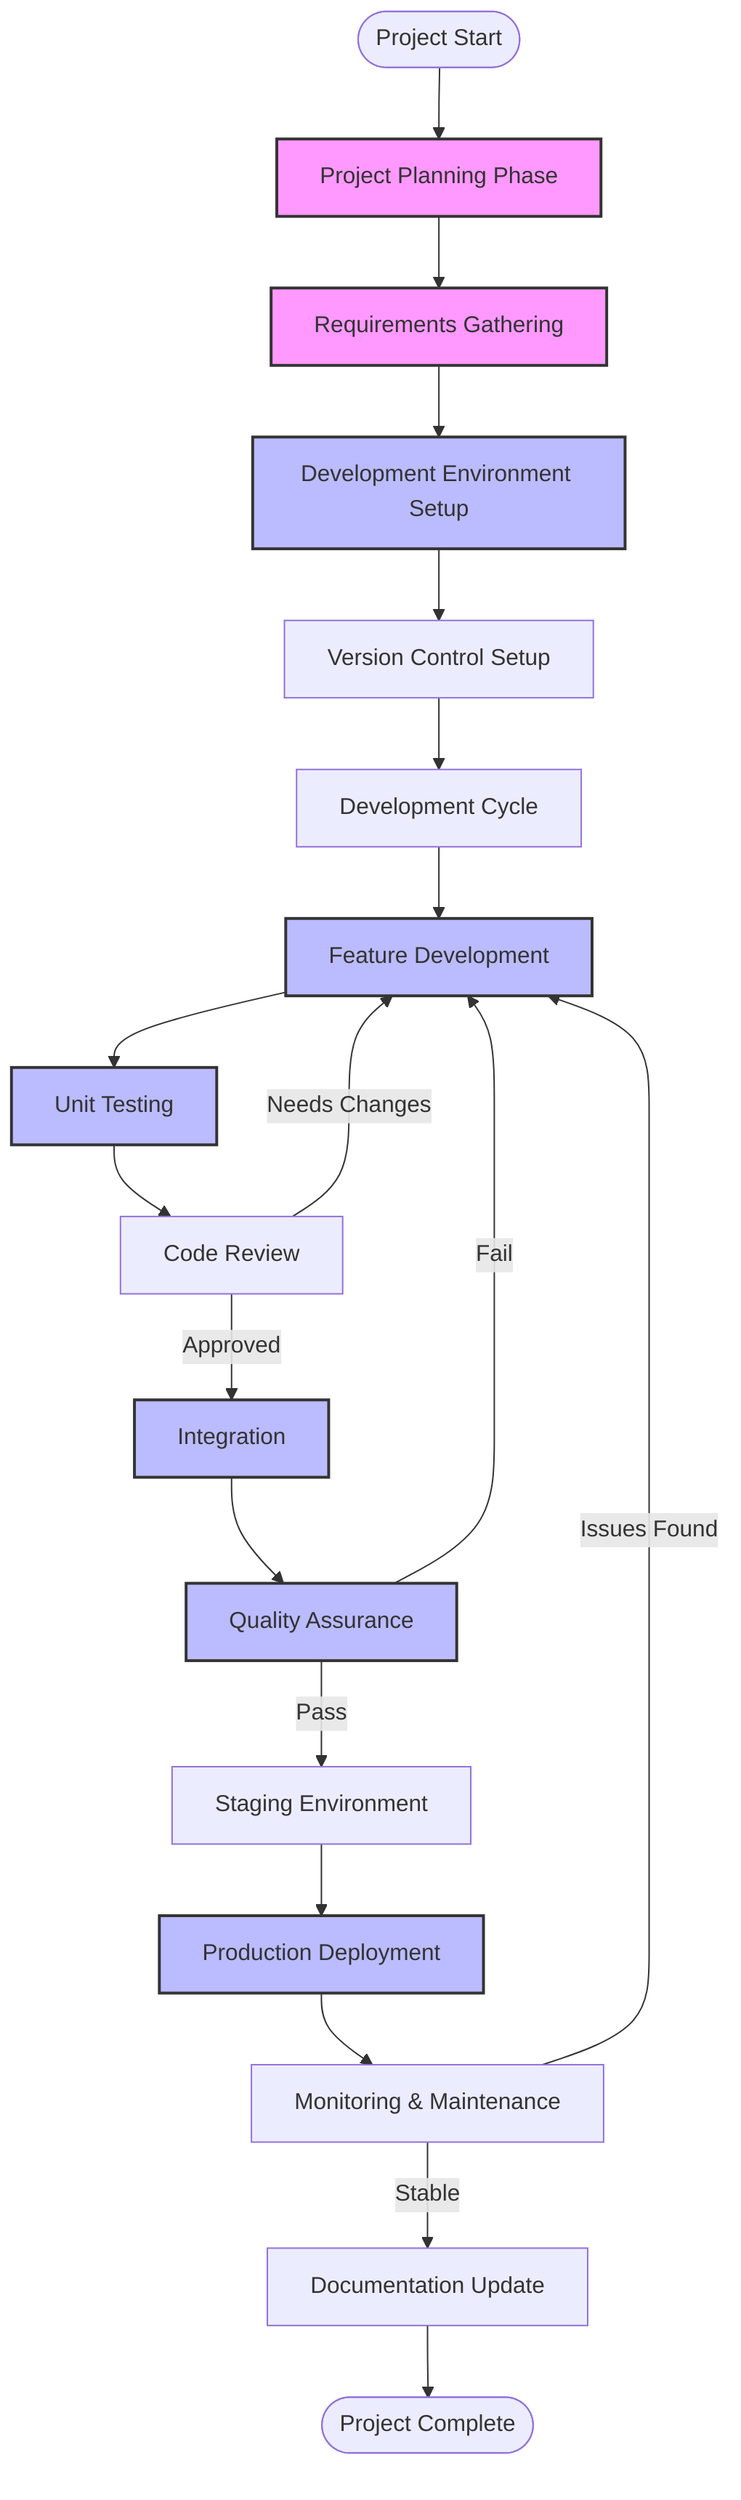flowchart TD
    %% Project Initialization
    Start([Project Start]) --> Planning[Project Planning Phase]
    Planning --> Requirements[Requirements Gathering]
    
    %% Development Setup
    Requirements --> DevSetup[Development Environment Setup]
    DevSetup --> VersionControl[Version Control Setup]
    
    %% Development Cycle
    VersionControl --> DevCycle[Development Cycle]
    
    %% Development Branch
    DevCycle --> Feature[Feature Development]
    Feature --> Testing[Unit Testing]
    Testing --> CodeReview[Code Review]
    
    %% Review Process
    CodeReview -->|Approved| Integration[Integration]
    CodeReview -->|Needs Changes| Feature
    
    %% Testing Branch
    Integration --> QA[Quality Assurance]
    QA -->|Pass| Staging[Staging Environment]
    QA -->|Fail| Feature
    
    %% Deployment
    Staging --> ProdDeploy[Production Deployment]
    
    %% Maintenance
    ProdDeploy --> Monitoring[Monitoring & Maintenance]
    Monitoring -->|Issues Found| Feature
    Monitoring -->|Stable| Documentation[Documentation Update]
    
    %% Project Completion
    Documentation --> End([Project Complete])
    
    %% Styling
    classDef phase fill:#f9f,stroke:#333,stroke-width:2px
    classDef process fill:#bbf,stroke:#333,stroke-width:2px
    class Planning,Requirements phase
    class DevSetup,Feature,Testing,Integration,QA,ProdDeploy process